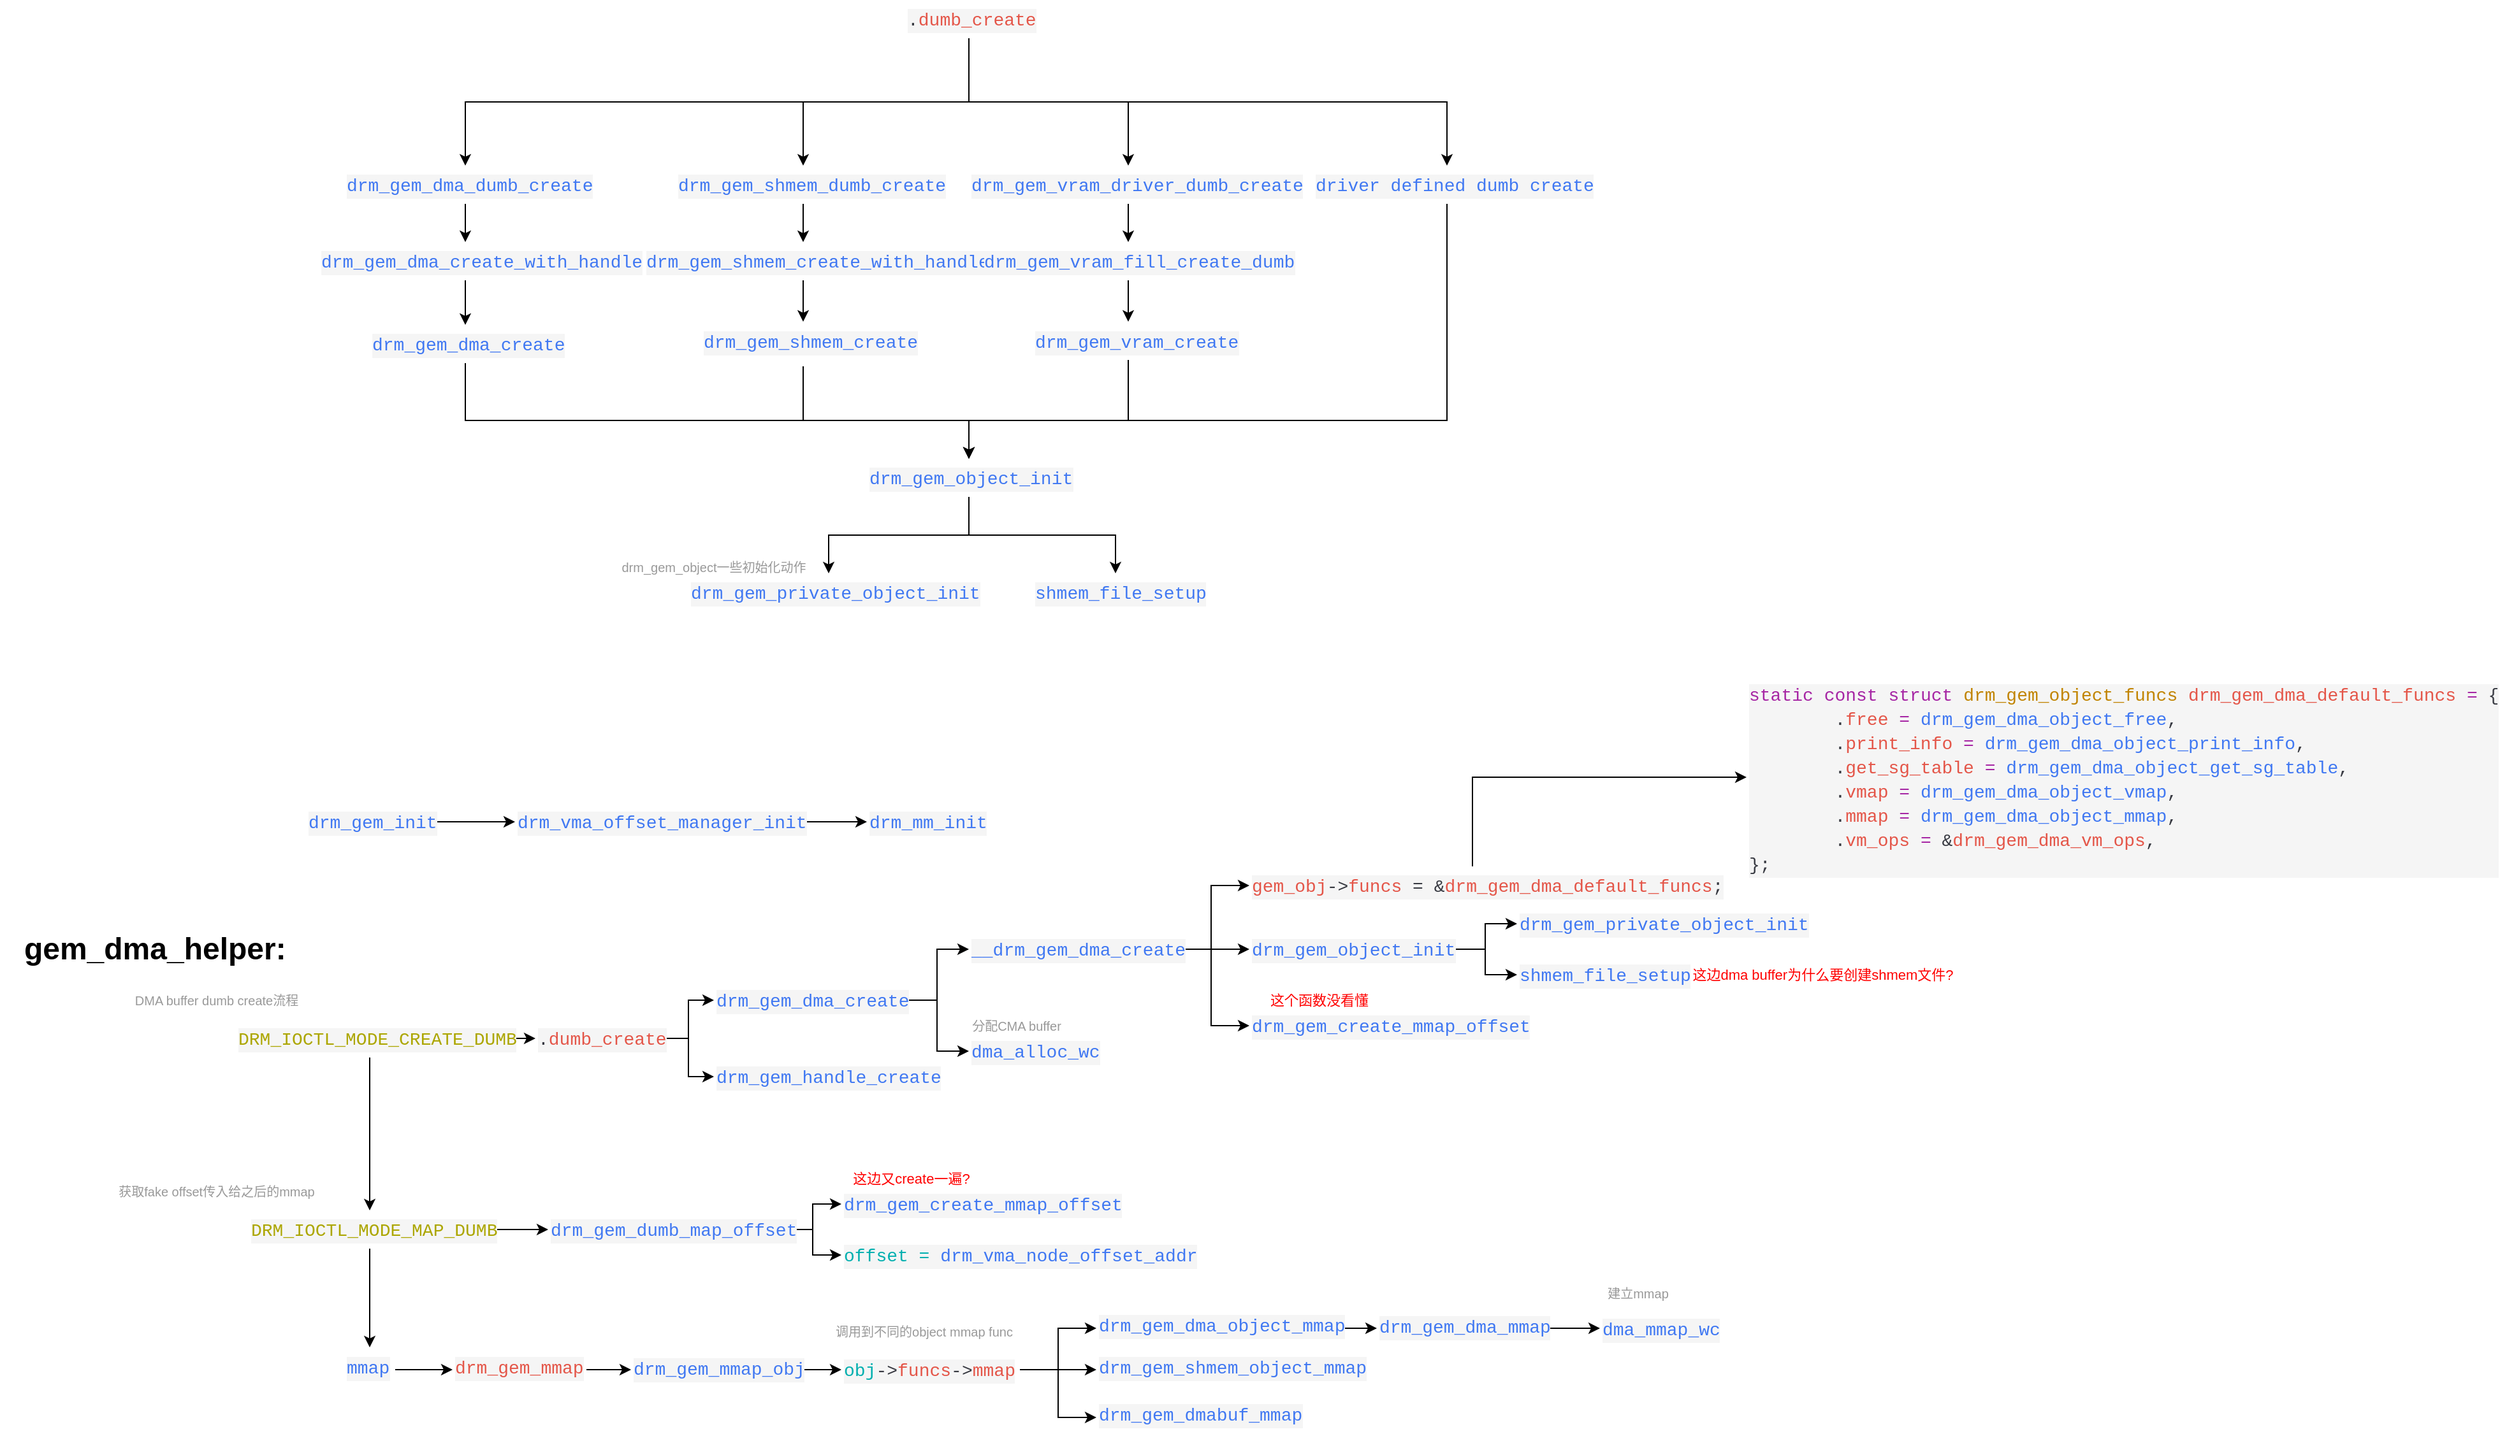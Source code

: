 <mxfile version="25.0.3">
  <diagram name="Page-1" id="AEgjjvO949h8U1DsjeQs">
    <mxGraphModel dx="2079" dy="1802" grid="1" gridSize="10" guides="1" tooltips="1" connect="1" arrows="1" fold="1" page="1" pageScale="1" pageWidth="827" pageHeight="1169" math="0" shadow="0">
      <root>
        <mxCell id="0" />
        <mxCell id="1" parent="0" />
        <mxCell id="wKVGD-c93seen6UMFnr9-6" style="edgeStyle=orthogonalEdgeStyle;rounded=0;orthogonalLoop=1;jettySize=auto;html=1;exitX=0.5;exitY=1;exitDx=0;exitDy=0;entryX=0.5;entryY=0;entryDx=0;entryDy=0;" parent="1" source="wKVGD-c93seen6UMFnr9-2" target="wKVGD-c93seen6UMFnr9-4" edge="1">
          <mxGeometry relative="1" as="geometry" />
        </mxCell>
        <mxCell id="wKVGD-c93seen6UMFnr9-8" style="edgeStyle=orthogonalEdgeStyle;rounded=0;orthogonalLoop=1;jettySize=auto;html=1;exitX=0.5;exitY=1;exitDx=0;exitDy=0;entryX=0.5;entryY=0;entryDx=0;entryDy=0;" parent="1" source="wKVGD-c93seen6UMFnr9-2" target="wKVGD-c93seen6UMFnr9-7" edge="1">
          <mxGeometry relative="1" as="geometry" />
        </mxCell>
        <mxCell id="wKVGD-c93seen6UMFnr9-2" value="&lt;div style=&quot;color: #383a42;background-color: #f5f5f5;font-family: Consolas, &#39;Courier New&#39;, monospace;font-weight: normal;font-size: 14px;line-height: 19px;white-space: pre;&quot;&gt;&lt;div&gt;&lt;span style=&quot;color: #4078f2;&quot;&gt;drm_gem_object_init&lt;/span&gt;&lt;/div&gt;&lt;/div&gt;" style="text;whiteSpace=wrap;html=1;" parent="1" vertex="1">
          <mxGeometry x="510" y="-150" width="160" height="30" as="geometry" />
        </mxCell>
        <mxCell id="wKVGD-c93seen6UMFnr9-4" value="&lt;div style=&quot;color: #383a42;background-color: #f5f5f5;font-family: Consolas, &#39;Courier New&#39;, monospace;font-weight: normal;font-size: 14px;line-height: 19px;white-space: pre;&quot;&gt;&lt;div&gt;&lt;span style=&quot;color: #4078f2;&quot;&gt;drm_gem_private_object_init&lt;/span&gt;&lt;/div&gt;&lt;/div&gt;" style="text;whiteSpace=wrap;html=1;" parent="1" vertex="1">
          <mxGeometry x="370" y="-60" width="220" height="30" as="geometry" />
        </mxCell>
        <mxCell id="wKVGD-c93seen6UMFnr9-5" value="&lt;font color=&quot;#999999&quot; style=&quot;font-size: 10px;&quot;&gt;drm_gem_object一些初始化动作&lt;/font&gt;" style="text;html=1;align=center;verticalAlign=middle;whiteSpace=wrap;rounded=0;" parent="1" vertex="1">
          <mxGeometry x="300" y="-80" width="180" height="30" as="geometry" />
        </mxCell>
        <mxCell id="wKVGD-c93seen6UMFnr9-7" value="&lt;div style=&quot;color: #383a42;background-color: #f5f5f5;font-family: Consolas, &#39;Courier New&#39;, monospace;font-weight: normal;font-size: 14px;line-height: 19px;white-space: pre;&quot;&gt;&lt;div&gt;&lt;span style=&quot;color: #4078f2;&quot;&gt;shmem_file_setup&lt;/span&gt;&lt;/div&gt;&lt;/div&gt;" style="text;whiteSpace=wrap;html=1;" parent="1" vertex="1">
          <mxGeometry x="640" y="-60" width="130" height="30" as="geometry" />
        </mxCell>
        <mxCell id="wKVGD-c93seen6UMFnr9-26" style="edgeStyle=orthogonalEdgeStyle;rounded=0;orthogonalLoop=1;jettySize=auto;html=1;exitX=0.5;exitY=1;exitDx=0;exitDy=0;entryX=0.5;entryY=0;entryDx=0;entryDy=0;" parent="1" source="wKVGD-c93seen6UMFnr9-9" target="wKVGD-c93seen6UMFnr9-10" edge="1">
          <mxGeometry relative="1" as="geometry" />
        </mxCell>
        <mxCell id="wKVGD-c93seen6UMFnr9-51" style="edgeStyle=orthogonalEdgeStyle;rounded=0;orthogonalLoop=1;jettySize=auto;html=1;exitX=0.5;exitY=1;exitDx=0;exitDy=0;entryX=0.5;entryY=0;entryDx=0;entryDy=0;" parent="1" source="wKVGD-c93seen6UMFnr9-9" target="wKVGD-c93seen6UMFnr9-49" edge="1">
          <mxGeometry relative="1" as="geometry" />
        </mxCell>
        <mxCell id="wKVGD-c93seen6UMFnr9-57" style="edgeStyle=orthogonalEdgeStyle;rounded=0;orthogonalLoop=1;jettySize=auto;html=1;exitX=0.5;exitY=1;exitDx=0;exitDy=0;entryX=0.5;entryY=0;entryDx=0;entryDy=0;" parent="1" source="wKVGD-c93seen6UMFnr9-9" target="wKVGD-c93seen6UMFnr9-53" edge="1">
          <mxGeometry relative="1" as="geometry" />
        </mxCell>
        <mxCell id="wKVGD-c93seen6UMFnr9-58" style="edgeStyle=orthogonalEdgeStyle;rounded=0;orthogonalLoop=1;jettySize=auto;html=1;exitX=0.5;exitY=1;exitDx=0;exitDy=0;entryX=0.5;entryY=0;entryDx=0;entryDy=0;" parent="1" source="wKVGD-c93seen6UMFnr9-9" target="wKVGD-c93seen6UMFnr9-36" edge="1">
          <mxGeometry relative="1" as="geometry" />
        </mxCell>
        <mxCell id="wKVGD-c93seen6UMFnr9-9" value="&lt;div style=&quot;color: #383a42;background-color: #f5f5f5;font-family: Consolas, &#39;Courier New&#39;, monospace;font-weight: normal;font-size: 14px;line-height: 19px;white-space: pre;&quot;&gt;&lt;div style=&quot;line-height: 19px;&quot;&gt;.&lt;span style=&quot;color: #e45649;&quot;&gt;dumb_create&lt;/span&gt;&lt;/div&gt;&lt;/div&gt;" style="text;whiteSpace=wrap;html=1;" parent="1" vertex="1">
          <mxGeometry x="540" y="-510" width="100" height="30" as="geometry" />
        </mxCell>
        <mxCell id="wKVGD-c93seen6UMFnr9-44" value="" style="edgeStyle=orthogonalEdgeStyle;rounded=0;orthogonalLoop=1;jettySize=auto;html=1;" parent="1" source="wKVGD-c93seen6UMFnr9-10" target="wKVGD-c93seen6UMFnr9-14" edge="1">
          <mxGeometry relative="1" as="geometry" />
        </mxCell>
        <mxCell id="wKVGD-c93seen6UMFnr9-10" value="&lt;div style=&quot;color: #383a42;background-color: #f5f5f5;font-family: Consolas, &#39;Courier New&#39;, monospace;font-weight: normal;font-size: 14px;line-height: 19px;white-space: pre;&quot;&gt;&lt;div style=&quot;line-height: 19px;&quot;&gt;&lt;span style=&quot;color: #4078f2;&quot;&gt;drm_gem_dma_dumb_create&lt;/span&gt;&lt;/div&gt;&lt;/div&gt;" style="text;whiteSpace=wrap;html=1;" parent="1" vertex="1">
          <mxGeometry x="100" y="-380" width="190" height="30" as="geometry" />
        </mxCell>
        <mxCell id="wKVGD-c93seen6UMFnr9-65" style="edgeStyle=orthogonalEdgeStyle;rounded=0;orthogonalLoop=1;jettySize=auto;html=1;exitX=0.5;exitY=1;exitDx=0;exitDy=0;entryX=0.5;entryY=0;entryDx=0;entryDy=0;" parent="1" source="wKVGD-c93seen6UMFnr9-12" target="wKVGD-c93seen6UMFnr9-2" edge="1">
          <mxGeometry relative="1" as="geometry">
            <Array as="points">
              <mxPoint x="195" y="-180" />
              <mxPoint x="590" y="-180" />
            </Array>
          </mxGeometry>
        </mxCell>
        <mxCell id="wKVGD-c93seen6UMFnr9-12" value="&lt;div style=&quot;color: #383a42;background-color: #f5f5f5;font-family: Consolas, &#39;Courier New&#39;, monospace;font-weight: normal;font-size: 14px;line-height: 19px;white-space: pre;&quot;&gt;&lt;div&gt;&lt;span style=&quot;color: #4078f2;&quot;&gt;drm_gem_dma_create&lt;/span&gt;&lt;/div&gt;&lt;/div&gt;" style="text;whiteSpace=wrap;html=1;" parent="1" vertex="1">
          <mxGeometry x="120" y="-255" width="150" height="30" as="geometry" />
        </mxCell>
        <mxCell id="wKVGD-c93seen6UMFnr9-15" style="edgeStyle=orthogonalEdgeStyle;rounded=0;orthogonalLoop=1;jettySize=auto;html=1;exitX=0.5;exitY=1;exitDx=0;exitDy=0;entryX=0.5;entryY=0;entryDx=0;entryDy=0;" parent="1" source="wKVGD-c93seen6UMFnr9-14" target="wKVGD-c93seen6UMFnr9-12" edge="1">
          <mxGeometry relative="1" as="geometry" />
        </mxCell>
        <mxCell id="wKVGD-c93seen6UMFnr9-14" value="&lt;div style=&quot;color: #383a42;background-color: #f5f5f5;font-family: Consolas, &#39;Courier New&#39;, monospace;font-weight: normal;font-size: 14px;line-height: 19px;white-space: pre;&quot;&gt;&lt;div&gt;&lt;span style=&quot;color: #4078f2;&quot;&gt;drm_gem_dma_create_with_handle&lt;/span&gt;&lt;/div&gt;&lt;/div&gt;" style="text;whiteSpace=wrap;html=1;" parent="1" vertex="1">
          <mxGeometry x="80" y="-320" width="230" height="30" as="geometry" />
        </mxCell>
        <mxCell id="wKVGD-c93seen6UMFnr9-64" style="edgeStyle=orthogonalEdgeStyle;rounded=0;orthogonalLoop=1;jettySize=auto;html=1;exitX=0.5;exitY=1;exitDx=0;exitDy=0;entryX=0.5;entryY=0;entryDx=0;entryDy=0;" parent="1" source="wKVGD-c93seen6UMFnr9-31" target="wKVGD-c93seen6UMFnr9-2" edge="1">
          <mxGeometry relative="1" as="geometry">
            <Array as="points">
              <mxPoint x="715" y="-180" />
              <mxPoint x="590" y="-180" />
            </Array>
          </mxGeometry>
        </mxCell>
        <mxCell id="wKVGD-c93seen6UMFnr9-31" value="&lt;div style=&quot;color: #383a42;background-color: #f5f5f5;font-family: Consolas, &#39;Courier New&#39;, monospace;font-weight: normal;font-size: 14px;line-height: 19px;white-space: pre;&quot;&gt;&lt;div&gt;&lt;span style=&quot;color: #4078f2;&quot;&gt;drm_gem_vram_create&lt;/span&gt;&lt;/div&gt;&lt;/div&gt;" style="text;whiteSpace=wrap;html=1;" parent="1" vertex="1">
          <mxGeometry x="640" y="-257.5" width="150" height="30" as="geometry" />
        </mxCell>
        <mxCell id="wKVGD-c93seen6UMFnr9-37" style="edgeStyle=orthogonalEdgeStyle;rounded=0;orthogonalLoop=1;jettySize=auto;html=1;exitX=0.5;exitY=1;exitDx=0;exitDy=0;entryX=0.5;entryY=0;entryDx=0;entryDy=0;" parent="1" source="wKVGD-c93seen6UMFnr9-36" target="wKVGD-c93seen6UMFnr9-2" edge="1">
          <mxGeometry relative="1" as="geometry">
            <Array as="points">
              <mxPoint x="965" y="-180" />
              <mxPoint x="590" y="-180" />
              <mxPoint x="590" y="-150" />
            </Array>
          </mxGeometry>
        </mxCell>
        <mxCell id="wKVGD-c93seen6UMFnr9-36" value="&lt;div style=&quot;color: #383a42;background-color: #f5f5f5;font-family: Consolas, &#39;Courier New&#39;, monospace;font-weight: normal;font-size: 14px;line-height: 19px;white-space: pre;&quot;&gt;&lt;div&gt;&lt;span style=&quot;color: #4078f2;&quot;&gt;driver defined dumb create&lt;/span&gt;&lt;/div&gt;&lt;/div&gt;" style="text;whiteSpace=wrap;html=1;" parent="1" vertex="1">
          <mxGeometry x="860" y="-380" width="210" height="30" as="geometry" />
        </mxCell>
        <mxCell id="wKVGD-c93seen6UMFnr9-61" style="edgeStyle=orthogonalEdgeStyle;rounded=0;orthogonalLoop=1;jettySize=auto;html=1;exitX=0.5;exitY=1;exitDx=0;exitDy=0;entryX=0.5;entryY=0;entryDx=0;entryDy=0;" parent="1" source="wKVGD-c93seen6UMFnr9-38" target="wKVGD-c93seen6UMFnr9-2" edge="1">
          <mxGeometry relative="1" as="geometry">
            <Array as="points">
              <mxPoint x="460" y="-180" />
              <mxPoint x="590" y="-180" />
            </Array>
          </mxGeometry>
        </mxCell>
        <mxCell id="wKVGD-c93seen6UMFnr9-38" value="&lt;div style=&quot;color: #383a42;background-color: #f5f5f5;font-family: Consolas, &#39;Courier New&#39;, monospace;font-weight: normal;font-size: 14px;line-height: 19px;white-space: pre;&quot;&gt;&lt;div&gt;&lt;span style=&quot;color: #4078f2;&quot;&gt;drm_gem_shmem_create&lt;/span&gt;&lt;/div&gt;&lt;/div&gt;" style="text;whiteSpace=wrap;html=1;" parent="1" vertex="1">
          <mxGeometry x="380" y="-257.5" width="160" height="35" as="geometry" />
        </mxCell>
        <mxCell id="wKVGD-c93seen6UMFnr9-45" value="" style="edgeStyle=orthogonalEdgeStyle;rounded=0;orthogonalLoop=1;jettySize=auto;html=1;" parent="1" source="wKVGD-c93seen6UMFnr9-40" target="wKVGD-c93seen6UMFnr9-38" edge="1">
          <mxGeometry relative="1" as="geometry" />
        </mxCell>
        <mxCell id="wKVGD-c93seen6UMFnr9-40" value="&lt;div style=&quot;color: #383a42;background-color: #f5f5f5;font-family: Consolas, &#39;Courier New&#39;, monospace;font-weight: normal;font-size: 14px;line-height: 19px;white-space: pre;&quot;&gt;&lt;div&gt;&lt;span style=&quot;color: #4078f2;&quot;&gt;drm_gem_shmem_create_with_handle&lt;/span&gt;&lt;/div&gt;&lt;/div&gt;" style="text;whiteSpace=wrap;html=1;" parent="1" vertex="1">
          <mxGeometry x="335" y="-320" width="250" height="30" as="geometry" />
        </mxCell>
        <mxCell id="wKVGD-c93seen6UMFnr9-50" value="" style="edgeStyle=orthogonalEdgeStyle;rounded=0;orthogonalLoop=1;jettySize=auto;html=1;" parent="1" source="wKVGD-c93seen6UMFnr9-49" target="wKVGD-c93seen6UMFnr9-40" edge="1">
          <mxGeometry relative="1" as="geometry" />
        </mxCell>
        <mxCell id="wKVGD-c93seen6UMFnr9-49" value="&lt;div style=&quot;color: #383a42;background-color: #f5f5f5;font-family: Consolas, &#39;Courier New&#39;, monospace;font-weight: normal;font-size: 14px;line-height: 19px;white-space: pre;&quot;&gt;&lt;div&gt;&lt;span style=&quot;color: #4078f2;&quot;&gt;drm_gem_shmem_dumb_create&lt;/span&gt;&lt;/div&gt;&lt;/div&gt;" style="text;whiteSpace=wrap;html=1;" parent="1" vertex="1">
          <mxGeometry x="360" y="-380" width="200" height="30" as="geometry" />
        </mxCell>
        <mxCell id="wKVGD-c93seen6UMFnr9-54" style="edgeStyle=orthogonalEdgeStyle;rounded=0;orthogonalLoop=1;jettySize=auto;html=1;exitX=0.5;exitY=1;exitDx=0;exitDy=0;entryX=0.5;entryY=0;entryDx=0;entryDy=0;" parent="1" source="wKVGD-c93seen6UMFnr9-52" target="wKVGD-c93seen6UMFnr9-31" edge="1">
          <mxGeometry relative="1" as="geometry" />
        </mxCell>
        <mxCell id="wKVGD-c93seen6UMFnr9-52" value="&lt;div style=&quot;color: #383a42;background-color: #f5f5f5;font-family: Consolas, &#39;Courier New&#39;, monospace;font-weight: normal;font-size: 14px;line-height: 19px;white-space: pre;&quot;&gt;&lt;div&gt;&lt;span style=&quot;color: #4078f2;&quot;&gt;drm_gem_vram_fill_create_dumb&lt;/span&gt;&lt;/div&gt;&lt;/div&gt;" style="text;whiteSpace=wrap;html=1;" parent="1" vertex="1">
          <mxGeometry x="600" y="-320" width="230" height="30" as="geometry" />
        </mxCell>
        <mxCell id="wKVGD-c93seen6UMFnr9-56" value="" style="edgeStyle=orthogonalEdgeStyle;rounded=0;orthogonalLoop=1;jettySize=auto;html=1;" parent="1" source="wKVGD-c93seen6UMFnr9-53" target="wKVGD-c93seen6UMFnr9-52" edge="1">
          <mxGeometry relative="1" as="geometry" />
        </mxCell>
        <mxCell id="wKVGD-c93seen6UMFnr9-53" value="&lt;div style=&quot;color: #383a42;background-color: #f5f5f5;font-family: Consolas, &#39;Courier New&#39;, monospace;font-weight: normal;font-size: 14px;line-height: 19px;white-space: pre;&quot;&gt;&lt;div&gt;&lt;span style=&quot;color: #4078f2;&quot;&gt;drm_gem_vram_driver_dumb_create&lt;/span&gt;&lt;/div&gt;&lt;/div&gt;" style="text;whiteSpace=wrap;html=1;" parent="1" vertex="1">
          <mxGeometry x="590" y="-380" width="250" height="30" as="geometry" />
        </mxCell>
        <mxCell id="eWLAhaIdttEymazcUADF-34" style="edgeStyle=orthogonalEdgeStyle;rounded=0;orthogonalLoop=1;jettySize=auto;html=1;exitX=1;exitY=0.5;exitDx=0;exitDy=0;entryX=0;entryY=0.5;entryDx=0;entryDy=0;" edge="1" parent="1" source="wKVGD-c93seen6UMFnr9-66" target="wKVGD-c93seen6UMFnr9-67">
          <mxGeometry relative="1" as="geometry" />
        </mxCell>
        <mxCell id="eWLAhaIdttEymazcUADF-35" style="edgeStyle=orthogonalEdgeStyle;rounded=0;orthogonalLoop=1;jettySize=auto;html=1;exitX=1;exitY=0.5;exitDx=0;exitDy=0;entryX=0;entryY=0.5;entryDx=0;entryDy=0;" edge="1" parent="1" source="wKVGD-c93seen6UMFnr9-66" target="eWLAhaIdttEymazcUADF-23">
          <mxGeometry relative="1" as="geometry" />
        </mxCell>
        <mxCell id="wKVGD-c93seen6UMFnr9-66" value="&lt;div style=&quot;color: #383a42;background-color: #f5f5f5;font-family: Consolas, &#39;Courier New&#39;, monospace;font-weight: normal;font-size: 14px;line-height: 19px;white-space: pre;&quot;&gt;&lt;div&gt;&lt;span style=&quot;color: #4078f2;&quot;&gt;drm_gem_dma_create&lt;/span&gt;&lt;/div&gt;&lt;/div&gt;" style="text;whiteSpace=wrap;html=1;" parent="1" vertex="1">
          <mxGeometry x="390" y="260" width="150" height="30" as="geometry" />
        </mxCell>
        <mxCell id="eWLAhaIdttEymazcUADF-36" style="edgeStyle=orthogonalEdgeStyle;rounded=0;orthogonalLoop=1;jettySize=auto;html=1;exitX=1;exitY=0.5;exitDx=0;exitDy=0;entryX=0;entryY=0.5;entryDx=0;entryDy=0;" edge="1" parent="1" source="wKVGD-c93seen6UMFnr9-67" target="wKVGD-c93seen6UMFnr9-72">
          <mxGeometry relative="1" as="geometry" />
        </mxCell>
        <mxCell id="eWLAhaIdttEymazcUADF-37" style="edgeStyle=orthogonalEdgeStyle;rounded=0;orthogonalLoop=1;jettySize=auto;html=1;exitX=1;exitY=0.5;exitDx=0;exitDy=0;entryX=0;entryY=0.5;entryDx=0;entryDy=0;" edge="1" parent="1" source="wKVGD-c93seen6UMFnr9-67" target="wKVGD-c93seen6UMFnr9-71">
          <mxGeometry relative="1" as="geometry" />
        </mxCell>
        <mxCell id="eWLAhaIdttEymazcUADF-38" style="edgeStyle=orthogonalEdgeStyle;rounded=0;orthogonalLoop=1;jettySize=auto;html=1;exitX=1;exitY=0.5;exitDx=0;exitDy=0;entryX=0;entryY=0.5;entryDx=0;entryDy=0;" edge="1" parent="1" source="wKVGD-c93seen6UMFnr9-67" target="eWLAhaIdttEymazcUADF-27">
          <mxGeometry relative="1" as="geometry" />
        </mxCell>
        <mxCell id="wKVGD-c93seen6UMFnr9-67" value="&lt;div style=&quot;color: #383a42;background-color: #f5f5f5;font-family: Consolas, &#39;Courier New&#39;, monospace;font-weight: normal;font-size: 14px;line-height: 19px;white-space: pre;&quot;&gt;&lt;div&gt;&lt;span style=&quot;color: #4078f2;&quot;&gt;__drm_gem_dma_create&lt;/span&gt;&lt;/div&gt;&lt;/div&gt;" style="text;whiteSpace=wrap;html=1;" parent="1" vertex="1">
          <mxGeometry x="590" y="220" width="160" height="30" as="geometry" />
        </mxCell>
        <mxCell id="eWLAhaIdttEymazcUADF-47" style="edgeStyle=orthogonalEdgeStyle;rounded=0;orthogonalLoop=1;jettySize=auto;html=1;exitX=1;exitY=0.5;exitDx=0;exitDy=0;entryX=0;entryY=0.5;entryDx=0;entryDy=0;" edge="1" parent="1" source="wKVGD-c93seen6UMFnr9-71" target="eWLAhaIdttEymazcUADF-46">
          <mxGeometry relative="1" as="geometry" />
        </mxCell>
        <mxCell id="eWLAhaIdttEymazcUADF-49" style="edgeStyle=orthogonalEdgeStyle;rounded=0;orthogonalLoop=1;jettySize=auto;html=1;exitX=1;exitY=0.5;exitDx=0;exitDy=0;entryX=0;entryY=0.5;entryDx=0;entryDy=0;" edge="1" parent="1" source="wKVGD-c93seen6UMFnr9-71" target="eWLAhaIdttEymazcUADF-48">
          <mxGeometry relative="1" as="geometry" />
        </mxCell>
        <mxCell id="wKVGD-c93seen6UMFnr9-71" value="&lt;div style=&quot;color: #383a42;background-color: #f5f5f5;font-family: Consolas, &#39;Courier New&#39;, monospace;font-weight: normal;font-size: 14px;line-height: 19px;white-space: pre;&quot;&gt;&lt;div&gt;&lt;span style=&quot;color: #4078f2;&quot;&gt;drm_gem_object_init&lt;/span&gt;&lt;/div&gt;&lt;/div&gt;" style="text;whiteSpace=wrap;html=1;" parent="1" vertex="1">
          <mxGeometry x="810" y="220" width="160" height="30" as="geometry" />
        </mxCell>
        <mxCell id="eWLAhaIdttEymazcUADF-52" style="edgeStyle=orthogonalEdgeStyle;rounded=0;orthogonalLoop=1;jettySize=auto;html=1;exitX=0.5;exitY=0;exitDx=0;exitDy=0;entryX=0;entryY=0.5;entryDx=0;entryDy=0;" edge="1" parent="1" source="wKVGD-c93seen6UMFnr9-72" target="eWLAhaIdttEymazcUADF-51">
          <mxGeometry relative="1" as="geometry" />
        </mxCell>
        <mxCell id="wKVGD-c93seen6UMFnr9-72" value="&lt;div style=&quot;color: #383a42;background-color: #f5f5f5;font-family: Consolas, &#39;Courier New&#39;, monospace;font-weight: normal;font-size: 14px;line-height: 19px;white-space: pre;&quot;&gt;&lt;div&gt;&lt;span style=&quot;color: #e45649;&quot;&gt;gem_obj&lt;/span&gt;&lt;span style=&quot;color: #383a42;&quot;&gt;-&amp;gt;&lt;/span&gt;&lt;span style=&quot;color: #e45649;&quot;&gt;funcs&lt;/span&gt;&lt;span style=&quot;color: #383a42;&quot;&gt; &lt;/span&gt;&lt;span style=&quot;color: #383a42;&quot;&gt;=&lt;/span&gt;&lt;span style=&quot;color: #383a42;&quot;&gt; &lt;/span&gt;&lt;span style=&quot;color: #383a42;&quot;&gt;&amp;amp;&lt;/span&gt;&lt;span style=&quot;color: #e45649;&quot;&gt;drm_gem_dma_default_funcs&lt;/span&gt;&lt;span style=&quot;color: #383a42;&quot;&gt;;&lt;/span&gt;&lt;/div&gt;&lt;/div&gt;" style="text;whiteSpace=wrap;html=1;" parent="1" vertex="1">
          <mxGeometry x="810" y="170" width="350" height="30" as="geometry" />
        </mxCell>
        <mxCell id="eWLAhaIdttEymazcUADF-31" value="" style="edgeStyle=orthogonalEdgeStyle;rounded=0;orthogonalLoop=1;jettySize=auto;html=1;" edge="1" parent="1" source="eWLAhaIdttEymazcUADF-16" target="eWLAhaIdttEymazcUADF-17">
          <mxGeometry relative="1" as="geometry" />
        </mxCell>
        <mxCell id="eWLAhaIdttEymazcUADF-40" style="edgeStyle=orthogonalEdgeStyle;rounded=0;orthogonalLoop=1;jettySize=auto;html=1;entryX=0.5;entryY=0;entryDx=0;entryDy=0;" edge="1" parent="1" source="eWLAhaIdttEymazcUADF-16" target="eWLAhaIdttEymazcUADF-39">
          <mxGeometry relative="1" as="geometry" />
        </mxCell>
        <mxCell id="eWLAhaIdttEymazcUADF-16" value="&lt;div style=&quot;color: #383a42;background-color: #f5f5f5;font-family: Consolas, &#39;Courier New&#39;, monospace;font-weight: normal;font-size: 14px;line-height: 19px;white-space: pre;&quot;&gt;&lt;div&gt;&lt;span style=&quot;color: #aca600;&quot;&gt;DRM_IOCTL_MODE_CREATE_DUMB&lt;/span&gt;&lt;/div&gt;&lt;/div&gt;" style="text;whiteSpace=wrap;html=1;" vertex="1" parent="1">
          <mxGeometry x="15" y="290" width="210" height="30" as="geometry" />
        </mxCell>
        <mxCell id="eWLAhaIdttEymazcUADF-32" value="" style="edgeStyle=orthogonalEdgeStyle;rounded=0;orthogonalLoop=1;jettySize=auto;html=1;" edge="1" parent="1" source="eWLAhaIdttEymazcUADF-17" target="wKVGD-c93seen6UMFnr9-66">
          <mxGeometry relative="1" as="geometry" />
        </mxCell>
        <mxCell id="eWLAhaIdttEymazcUADF-101" style="edgeStyle=orthogonalEdgeStyle;rounded=0;orthogonalLoop=1;jettySize=auto;html=1;exitX=1;exitY=0.5;exitDx=0;exitDy=0;entryX=0;entryY=0.5;entryDx=0;entryDy=0;" edge="1" parent="1" source="eWLAhaIdttEymazcUADF-17" target="eWLAhaIdttEymazcUADF-100">
          <mxGeometry relative="1" as="geometry" />
        </mxCell>
        <mxCell id="eWLAhaIdttEymazcUADF-17" value="&lt;div style=&quot;color: #383a42;background-color: #f5f5f5;font-family: Consolas, &#39;Courier New&#39;, monospace;font-weight: normal;font-size: 14px;line-height: 19px;white-space: pre;&quot;&gt;&lt;div style=&quot;line-height: 19px;&quot;&gt;.&lt;span style=&quot;color: #e45649;&quot;&gt;dumb_create&lt;/span&gt;&lt;/div&gt;&lt;/div&gt;" style="text;whiteSpace=wrap;html=1;" vertex="1" parent="1">
          <mxGeometry x="250" y="290" width="100" height="30" as="geometry" />
        </mxCell>
        <mxCell id="eWLAhaIdttEymazcUADF-21" value="&lt;font color=&quot;#999999&quot;&gt;&lt;span style=&quot;font-size: 10px;&quot;&gt;DMA buffer dumb create流程&lt;/span&gt;&lt;/font&gt;" style="text;html=1;align=center;verticalAlign=middle;whiteSpace=wrap;rounded=0;" vertex="1" parent="1">
          <mxGeometry x="-90" y="260" width="180" height="30" as="geometry" />
        </mxCell>
        <mxCell id="eWLAhaIdttEymazcUADF-23" value="&lt;div style=&quot;color: #383a42;background-color: #f5f5f5;font-family: Consolas, &#39;Courier New&#39;, monospace;font-weight: normal;font-size: 14px;line-height: 19px;white-space: pre;&quot;&gt;&lt;div&gt;&lt;span style=&quot;color: #4078f2;&quot;&gt;dma_alloc_wc&lt;/span&gt;&lt;/div&gt;&lt;/div&gt;" style="text;whiteSpace=wrap;html=1;" vertex="1" parent="1">
          <mxGeometry x="590" y="300" width="100" height="30" as="geometry" />
        </mxCell>
        <mxCell id="eWLAhaIdttEymazcUADF-27" value="&lt;div style=&quot;color: #383a42;background-color: #f5f5f5;font-family: Consolas, &#39;Courier New&#39;, monospace;font-weight: normal;font-size: 14px;line-height: 19px;white-space: pre;&quot;&gt;&lt;div&gt;&lt;span style=&quot;color: #4078f2;&quot;&gt;drm_gem_create_mmap_offset&lt;/span&gt;&lt;/div&gt;&lt;/div&gt;" style="text;whiteSpace=wrap;html=1;" vertex="1" parent="1">
          <mxGeometry x="810" y="280" width="210" height="30" as="geometry" />
        </mxCell>
        <mxCell id="eWLAhaIdttEymazcUADF-45" value="" style="edgeStyle=orthogonalEdgeStyle;rounded=0;orthogonalLoop=1;jettySize=auto;html=1;" edge="1" parent="1" source="eWLAhaIdttEymazcUADF-39" target="eWLAhaIdttEymazcUADF-41">
          <mxGeometry relative="1" as="geometry" />
        </mxCell>
        <mxCell id="eWLAhaIdttEymazcUADF-69" value="" style="edgeStyle=orthogonalEdgeStyle;rounded=0;orthogonalLoop=1;jettySize=auto;html=1;" edge="1" parent="1" source="eWLAhaIdttEymazcUADF-39" target="eWLAhaIdttEymazcUADF-67">
          <mxGeometry relative="1" as="geometry" />
        </mxCell>
        <mxCell id="eWLAhaIdttEymazcUADF-39" value="&lt;div style=&quot;color: #383a42;background-color: #f5f5f5;font-family: Consolas, &#39;Courier New&#39;, monospace;font-weight: normal;font-size: 14px;line-height: 19px;white-space: pre;&quot;&gt;&lt;div&gt;&lt;span style=&quot;color: #aca600;&quot;&gt;DRM_IOCTL_MODE_MAP_DUMB&lt;/span&gt;&lt;/div&gt;&lt;/div&gt;" style="text;whiteSpace=wrap;html=1;" vertex="1" parent="1">
          <mxGeometry x="25" y="440" width="190" height="30" as="geometry" />
        </mxCell>
        <mxCell id="eWLAhaIdttEymazcUADF-63" value="" style="edgeStyle=orthogonalEdgeStyle;rounded=0;orthogonalLoop=1;jettySize=auto;html=1;" edge="1" parent="1" source="eWLAhaIdttEymazcUADF-41" target="eWLAhaIdttEymazcUADF-60">
          <mxGeometry relative="1" as="geometry" />
        </mxCell>
        <mxCell id="eWLAhaIdttEymazcUADF-66" style="edgeStyle=orthogonalEdgeStyle;rounded=0;orthogonalLoop=1;jettySize=auto;html=1;exitX=1;exitY=0.5;exitDx=0;exitDy=0;entryX=0;entryY=0.5;entryDx=0;entryDy=0;" edge="1" parent="1" source="eWLAhaIdttEymazcUADF-41" target="eWLAhaIdttEymazcUADF-65">
          <mxGeometry relative="1" as="geometry" />
        </mxCell>
        <mxCell id="eWLAhaIdttEymazcUADF-41" value="&lt;div style=&quot;color: #383a42;background-color: #f5f5f5;font-family: Consolas, &#39;Courier New&#39;, monospace;font-weight: normal;font-size: 14px;line-height: 19px;white-space: pre;&quot;&gt;&lt;div&gt;&lt;span style=&quot;color: #4078f2;&quot;&gt;drm_gem_dumb_map_offset&lt;/span&gt;&lt;/div&gt;&lt;/div&gt;" style="text;whiteSpace=wrap;html=1;" vertex="1" parent="1">
          <mxGeometry x="260" y="440" width="185" height="30" as="geometry" />
        </mxCell>
        <mxCell id="eWLAhaIdttEymazcUADF-46" value="&lt;div style=&quot;color: #383a42;background-color: #f5f5f5;font-family: Consolas, &#39;Courier New&#39;, monospace;font-weight: normal;font-size: 14px;line-height: 19px;white-space: pre;&quot;&gt;&lt;div&gt;&lt;span style=&quot;color: #4078f2;&quot;&gt;drm_gem_private_object_init&lt;/span&gt;&lt;/div&gt;&lt;/div&gt;" style="text;whiteSpace=wrap;html=1;" vertex="1" parent="1">
          <mxGeometry x="1020" y="200" width="220" height="30" as="geometry" />
        </mxCell>
        <mxCell id="eWLAhaIdttEymazcUADF-48" value="&lt;div style=&quot;color: #383a42;background-color: #f5f5f5;font-family: Consolas, &#39;Courier New&#39;, monospace;font-weight: normal;font-size: 14px;line-height: 19px;white-space: pre;&quot;&gt;&lt;div&gt;&lt;span style=&quot;color: #4078f2;&quot;&gt;shmem_file_setup&lt;/span&gt;&lt;/div&gt;&lt;/div&gt;" style="text;whiteSpace=wrap;html=1;" vertex="1" parent="1">
          <mxGeometry x="1020" y="240" width="130" height="30" as="geometry" />
        </mxCell>
        <mxCell id="eWLAhaIdttEymazcUADF-50" value="&lt;font color=&quot;#ff0000&quot; style=&quot;font-size: 11px;&quot;&gt;这边dma buffer为什么要创建shmem文件?&lt;/font&gt;" style="text;html=1;align=center;verticalAlign=middle;whiteSpace=wrap;rounded=0;" vertex="1" parent="1">
          <mxGeometry x="1150" y="240" width="220" height="30" as="geometry" />
        </mxCell>
        <mxCell id="eWLAhaIdttEymazcUADF-51" value="&lt;div style=&quot;color: #383a42;background-color: #f5f5f5;font-family: Consolas, &#39;Courier New&#39;, monospace;font-weight: normal;font-size: 14px;line-height: 19px;white-space: pre;&quot;&gt;&lt;div&gt;&lt;span style=&quot;color: #a626a4;&quot;&gt;static&lt;/span&gt;&lt;span style=&quot;color: #383a42;&quot;&gt; &lt;/span&gt;&lt;span style=&quot;color: #a626a4;&quot;&gt;const&lt;/span&gt;&lt;span style=&quot;color: #383a42;&quot;&gt; &lt;/span&gt;&lt;span style=&quot;color: #a626a4;&quot;&gt;struct&lt;/span&gt;&lt;span style=&quot;color: #383a42;&quot;&gt; &lt;/span&gt;&lt;span style=&quot;color: #c18401;&quot;&gt;drm_gem_object_funcs&lt;/span&gt;&lt;span style=&quot;color: #383a42;&quot;&gt; &lt;/span&gt;&lt;span style=&quot;color: #e45649;&quot;&gt;drm_gem_dma_default_funcs&lt;/span&gt;&lt;span style=&quot;color: #383a42;&quot;&gt; &lt;/span&gt;&lt;span style=&quot;color: #a626a4;&quot;&gt;=&lt;/span&gt;&lt;span style=&quot;color: #383a42;&quot;&gt; {&lt;/span&gt;&lt;/div&gt;&lt;div&gt;&lt;span style=&quot;color: #383a42;&quot;&gt;&amp;nbsp; &amp;nbsp; &amp;nbsp; &amp;nbsp; .&lt;/span&gt;&lt;span style=&quot;color: #e45649;&quot;&gt;free&lt;/span&gt;&lt;span style=&quot;color: #383a42;&quot;&gt; &lt;/span&gt;&lt;span style=&quot;color: #a626a4;&quot;&gt;=&lt;/span&gt;&lt;span style=&quot;color: #383a42;&quot;&gt; &lt;/span&gt;&lt;span style=&quot;color: #4078f2;&quot;&gt;drm_gem_dma_object_free&lt;/span&gt;&lt;span style=&quot;color: #383a42;&quot;&gt;,&lt;/span&gt;&lt;/div&gt;&lt;div&gt;&lt;span style=&quot;color: #383a42;&quot;&gt;&amp;nbsp; &amp;nbsp; &amp;nbsp; &amp;nbsp; .&lt;/span&gt;&lt;span style=&quot;color: #e45649;&quot;&gt;print_info&lt;/span&gt;&lt;span style=&quot;color: #383a42;&quot;&gt; &lt;/span&gt;&lt;span style=&quot;color: #a626a4;&quot;&gt;=&lt;/span&gt;&lt;span style=&quot;color: #383a42;&quot;&gt; &lt;/span&gt;&lt;span style=&quot;color: #4078f2;&quot;&gt;drm_gem_dma_object_print_info&lt;/span&gt;&lt;span style=&quot;color: #383a42;&quot;&gt;,&lt;/span&gt;&lt;/div&gt;&lt;div&gt;&lt;span style=&quot;color: #383a42;&quot;&gt;&amp;nbsp; &amp;nbsp; &amp;nbsp; &amp;nbsp; .&lt;/span&gt;&lt;span style=&quot;color: #e45649;&quot;&gt;get_sg_table&lt;/span&gt;&lt;span style=&quot;color: #383a42;&quot;&gt; &lt;/span&gt;&lt;span style=&quot;color: #a626a4;&quot;&gt;=&lt;/span&gt;&lt;span style=&quot;color: #383a42;&quot;&gt; &lt;/span&gt;&lt;span style=&quot;color: #4078f2;&quot;&gt;drm_gem_dma_object_get_sg_table&lt;/span&gt;&lt;span style=&quot;color: #383a42;&quot;&gt;,&lt;/span&gt;&lt;/div&gt;&lt;div&gt;&lt;span style=&quot;color: #383a42;&quot;&gt;&amp;nbsp; &amp;nbsp; &amp;nbsp; &amp;nbsp; .&lt;/span&gt;&lt;span style=&quot;color: #e45649;&quot;&gt;vmap&lt;/span&gt;&lt;span style=&quot;color: #383a42;&quot;&gt; &lt;/span&gt;&lt;span style=&quot;color: #a626a4;&quot;&gt;=&lt;/span&gt;&lt;span style=&quot;color: #383a42;&quot;&gt; &lt;/span&gt;&lt;span style=&quot;color: #4078f2;&quot;&gt;drm_gem_dma_object_vmap&lt;/span&gt;&lt;span style=&quot;color: #383a42;&quot;&gt;,&lt;/span&gt;&lt;/div&gt;&lt;div&gt;&lt;span style=&quot;color: #383a42;&quot;&gt;&amp;nbsp; &amp;nbsp; &amp;nbsp; &amp;nbsp; .&lt;/span&gt;&lt;span style=&quot;color: #e45649;&quot;&gt;mmap&lt;/span&gt;&lt;span style=&quot;color: #383a42;&quot;&gt; &lt;/span&gt;&lt;span style=&quot;color: #a626a4;&quot;&gt;=&lt;/span&gt;&lt;span style=&quot;color: #383a42;&quot;&gt; &lt;/span&gt;&lt;span style=&quot;color: #4078f2;&quot;&gt;drm_gem_dma_object_mmap&lt;/span&gt;&lt;span style=&quot;color: #383a42;&quot;&gt;,&lt;/span&gt;&lt;/div&gt;&lt;div&gt;&lt;span style=&quot;color: #383a42;&quot;&gt;&amp;nbsp; &amp;nbsp; &amp;nbsp; &amp;nbsp; .&lt;/span&gt;&lt;span style=&quot;color: #e45649;&quot;&gt;vm_ops&lt;/span&gt;&lt;span style=&quot;color: #383a42;&quot;&gt; &lt;/span&gt;&lt;span style=&quot;color: #a626a4;&quot;&gt;=&lt;/span&gt;&lt;span style=&quot;color: #383a42;&quot;&gt; &lt;/span&gt;&lt;span style=&quot;color: #383a42;&quot;&gt;&amp;amp;&lt;/span&gt;&lt;span style=&quot;color: #e45649;&quot;&gt;drm_gem_dma_vm_ops&lt;/span&gt;&lt;span style=&quot;color: #383a42;&quot;&gt;,&lt;/span&gt;&lt;/div&gt;&lt;div&gt;&lt;span style=&quot;color: #383a42;&quot;&gt;};&lt;/span&gt;&lt;/div&gt;&lt;/div&gt;" style="text;whiteSpace=wrap;html=1;" vertex="1" parent="1">
          <mxGeometry x="1200" y="20" width="550" height="160" as="geometry" />
        </mxCell>
        <mxCell id="eWLAhaIdttEymazcUADF-55" value="" style="edgeStyle=orthogonalEdgeStyle;rounded=0;orthogonalLoop=1;jettySize=auto;html=1;" edge="1" parent="1" source="eWLAhaIdttEymazcUADF-53" target="eWLAhaIdttEymazcUADF-54">
          <mxGeometry relative="1" as="geometry" />
        </mxCell>
        <mxCell id="eWLAhaIdttEymazcUADF-53" value="&lt;div style=&quot;color: #383a42;background-color: #f5f5f5;font-family: Consolas, &#39;Courier New&#39;, monospace;font-weight: normal;font-size: 14px;line-height: 19px;white-space: pre;&quot;&gt;&lt;div&gt;&lt;span style=&quot;color: #4078f2;&quot;&gt;drm_gem_init&lt;/span&gt;&lt;/div&gt;&lt;/div&gt;" style="text;whiteSpace=wrap;html=1;" vertex="1" parent="1">
          <mxGeometry x="70" y="120" width="100" height="30" as="geometry" />
        </mxCell>
        <mxCell id="eWLAhaIdttEymazcUADF-57" value="" style="edgeStyle=orthogonalEdgeStyle;rounded=0;orthogonalLoop=1;jettySize=auto;html=1;" edge="1" parent="1" source="eWLAhaIdttEymazcUADF-54" target="eWLAhaIdttEymazcUADF-56">
          <mxGeometry relative="1" as="geometry" />
        </mxCell>
        <mxCell id="eWLAhaIdttEymazcUADF-54" value="&lt;div style=&quot;color: #383a42;background-color: #f5f5f5;font-family: Consolas, &#39;Courier New&#39;, monospace;font-weight: normal;font-size: 14px;line-height: 19px;white-space: pre;&quot;&gt;&lt;div&gt;&lt;span style=&quot;color: #4078f2;&quot;&gt;drm_vma_offset_manager_init&lt;/span&gt;&lt;/div&gt;&lt;/div&gt;" style="text;whiteSpace=wrap;html=1;" vertex="1" parent="1">
          <mxGeometry x="234" y="120" width="216" height="30" as="geometry" />
        </mxCell>
        <mxCell id="eWLAhaIdttEymazcUADF-56" value="&lt;div style=&quot;color: #383a42;background-color: #f5f5f5;font-family: Consolas, &#39;Courier New&#39;, monospace;font-weight: normal;font-size: 14px;line-height: 19px;white-space: pre;&quot;&gt;&lt;div&gt;&lt;span style=&quot;color: #4078f2;&quot;&gt;drm_mm_init&lt;/span&gt;&lt;/div&gt;&lt;/div&gt;" style="text;whiteSpace=wrap;html=1;" vertex="1" parent="1">
          <mxGeometry x="510" y="120" width="100" height="30" as="geometry" />
        </mxCell>
        <mxCell id="eWLAhaIdttEymazcUADF-59" value="&lt;font color=&quot;#ff0000&quot;&gt;&lt;span style=&quot;font-size: 11px;&quot;&gt;这个函数没看懂&lt;/span&gt;&lt;/font&gt;" style="text;html=1;align=center;verticalAlign=middle;whiteSpace=wrap;rounded=0;" vertex="1" parent="1">
          <mxGeometry x="820" y="260" width="90" height="30" as="geometry" />
        </mxCell>
        <mxCell id="eWLAhaIdttEymazcUADF-60" value="&lt;div style=&quot;color: #383a42;background-color: #f5f5f5;font-family: Consolas, &#39;Courier New&#39;, monospace;font-weight: normal;font-size: 14px;line-height: 19px;white-space: pre;&quot;&gt;&lt;div&gt;&lt;span style=&quot;color: #4078f2;&quot;&gt;drm_gem_create_mmap_offset&lt;/span&gt;&lt;/div&gt;&lt;/div&gt;" style="text;whiteSpace=wrap;html=1;" vertex="1" parent="1">
          <mxGeometry x="490" y="420" width="210" height="30" as="geometry" />
        </mxCell>
        <mxCell id="eWLAhaIdttEymazcUADF-64" value="&lt;font color=&quot;#ff0000&quot;&gt;&lt;span style=&quot;font-size: 11px;&quot;&gt;这边又create一遍?&lt;/span&gt;&lt;/font&gt;" style="text;html=1;align=center;verticalAlign=middle;whiteSpace=wrap;rounded=0;" vertex="1" parent="1">
          <mxGeometry x="490" y="400" width="110" height="30" as="geometry" />
        </mxCell>
        <mxCell id="eWLAhaIdttEymazcUADF-65" value="&lt;div style=&quot;color: #383a42;background-color: #f5f5f5;font-family: Consolas, &#39;Courier New&#39;, monospace;font-weight: normal;font-size: 14px;line-height: 19px;white-space: pre;&quot;&gt;&lt;div&gt;&lt;span style=&quot;color: rgb(0, 175, 175);&quot;&gt;offset = &lt;/span&gt;&lt;span style=&quot;color: #4078f2;&quot;&gt;drm_vma_node_offset_addr&lt;/span&gt;&lt;/div&gt;&lt;/div&gt;" style="text;whiteSpace=wrap;html=1;" vertex="1" parent="1">
          <mxGeometry x="490" y="460" width="260" height="30" as="geometry" />
        </mxCell>
        <mxCell id="eWLAhaIdttEymazcUADF-71" value="" style="edgeStyle=orthogonalEdgeStyle;rounded=0;orthogonalLoop=1;jettySize=auto;html=1;" edge="1" parent="1" source="eWLAhaIdttEymazcUADF-67" target="eWLAhaIdttEymazcUADF-70">
          <mxGeometry relative="1" as="geometry" />
        </mxCell>
        <mxCell id="eWLAhaIdttEymazcUADF-67" value="&lt;div style=&quot;color: #383a42;background-color: #f5f5f5;font-family: Consolas, &#39;Courier New&#39;, monospace;font-weight: normal;font-size: 14px;line-height: 19px;white-space: pre;&quot;&gt;&lt;div&gt;&lt;span style=&quot;color: #4078f2;&quot;&gt;mmap&lt;/span&gt;&lt;/div&gt;&lt;/div&gt;" style="text;whiteSpace=wrap;html=1;" vertex="1" parent="1">
          <mxGeometry x="100" y="547.5" width="40" height="35" as="geometry" />
        </mxCell>
        <mxCell id="eWLAhaIdttEymazcUADF-68" value="&lt;font color=&quot;#999999&quot;&gt;&lt;span style=&quot;font-size: 10px;&quot;&gt;获取fake offset传入给之后的mmap&lt;/span&gt;&lt;/font&gt;" style="text;html=1;align=center;verticalAlign=middle;whiteSpace=wrap;rounded=0;" vertex="1" parent="1">
          <mxGeometry x="-90" y="410" width="180" height="30" as="geometry" />
        </mxCell>
        <mxCell id="eWLAhaIdttEymazcUADF-73" value="" style="edgeStyle=orthogonalEdgeStyle;rounded=0;orthogonalLoop=1;jettySize=auto;html=1;" edge="1" parent="1" source="eWLAhaIdttEymazcUADF-70" target="eWLAhaIdttEymazcUADF-72">
          <mxGeometry relative="1" as="geometry" />
        </mxCell>
        <mxCell id="eWLAhaIdttEymazcUADF-70" value="&lt;div style=&quot;color: #383a42;background-color: #f5f5f5;font-family: Consolas, &#39;Courier New&#39;, monospace;font-weight: normal;font-size: 14px;line-height: 19px;white-space: pre;&quot;&gt;&lt;div&gt;&lt;span style=&quot;color: #e45649;&quot;&gt;drm_gem_mmap&lt;/span&gt;&lt;/div&gt;&lt;/div&gt;" style="text;whiteSpace=wrap;html=1;" vertex="1" parent="1">
          <mxGeometry x="185" y="547.5" width="105" height="35" as="geometry" />
        </mxCell>
        <mxCell id="eWLAhaIdttEymazcUADF-75" value="" style="edgeStyle=orthogonalEdgeStyle;rounded=0;orthogonalLoop=1;jettySize=auto;html=1;" edge="1" parent="1" source="eWLAhaIdttEymazcUADF-72" target="eWLAhaIdttEymazcUADF-74">
          <mxGeometry relative="1" as="geometry" />
        </mxCell>
        <mxCell id="eWLAhaIdttEymazcUADF-72" value="&lt;div style=&quot;color: #383a42;background-color: #f5f5f5;font-family: Consolas, &#39;Courier New&#39;, monospace;font-weight: normal;font-size: 14px;line-height: 19px;white-space: pre;&quot;&gt;&lt;div&gt;&lt;span style=&quot;color: #4078f2;&quot;&gt;drm_gem_mmap_obj&lt;/span&gt;&lt;/div&gt;&lt;/div&gt;" style="text;whiteSpace=wrap;html=1;" vertex="1" parent="1">
          <mxGeometry x="325" y="548.75" width="130" height="32.5" as="geometry" />
        </mxCell>
        <mxCell id="eWLAhaIdttEymazcUADF-80" style="edgeStyle=orthogonalEdgeStyle;rounded=0;orthogonalLoop=1;jettySize=auto;html=1;exitX=1;exitY=0.5;exitDx=0;exitDy=0;entryX=0;entryY=0.5;entryDx=0;entryDy=0;" edge="1" parent="1" source="eWLAhaIdttEymazcUADF-74" target="eWLAhaIdttEymazcUADF-77">
          <mxGeometry relative="1" as="geometry" />
        </mxCell>
        <mxCell id="eWLAhaIdttEymazcUADF-81" style="edgeStyle=orthogonalEdgeStyle;rounded=0;orthogonalLoop=1;jettySize=auto;html=1;exitX=1;exitY=0.5;exitDx=0;exitDy=0;entryX=0;entryY=0.5;entryDx=0;entryDy=0;" edge="1" parent="1" source="eWLAhaIdttEymazcUADF-74" target="eWLAhaIdttEymazcUADF-78">
          <mxGeometry relative="1" as="geometry" />
        </mxCell>
        <mxCell id="eWLAhaIdttEymazcUADF-82" style="edgeStyle=orthogonalEdgeStyle;rounded=0;orthogonalLoop=1;jettySize=auto;html=1;exitX=1;exitY=0.5;exitDx=0;exitDy=0;entryX=0;entryY=0.5;entryDx=0;entryDy=0;" edge="1" parent="1" source="eWLAhaIdttEymazcUADF-74" target="eWLAhaIdttEymazcUADF-79">
          <mxGeometry relative="1" as="geometry">
            <Array as="points">
              <mxPoint x="660" y="565" />
              <mxPoint x="660" y="602" />
            </Array>
          </mxGeometry>
        </mxCell>
        <mxCell id="eWLAhaIdttEymazcUADF-74" value="&lt;div style=&quot;color: #383a42;background-color: #f5f5f5;font-family: Consolas, &#39;Courier New&#39;, monospace;font-weight: normal;font-size: 14px;line-height: 19px;white-space: pre;&quot;&gt;&lt;div&gt;&lt;span style=&quot;color: #00afaf;&quot;&gt;obj&lt;/span&gt;&lt;span style=&quot;color: #383a42;&quot;&gt;-&amp;gt;&lt;/span&gt;&lt;span style=&quot;color: #e45649;&quot;&gt;funcs&lt;/span&gt;&lt;span style=&quot;color: #383a42;&quot;&gt;-&amp;gt;&lt;/span&gt;&lt;span style=&quot;color: #e45649;&quot;&gt;mmap&lt;/span&gt;&lt;/div&gt;&lt;/div&gt;" style="text;whiteSpace=wrap;html=1;" vertex="1" parent="1">
          <mxGeometry x="490" y="550" width="140" height="30" as="geometry" />
        </mxCell>
        <mxCell id="eWLAhaIdttEymazcUADF-76" value="&lt;font color=&quot;#999999&quot;&gt;&lt;span style=&quot;font-size: 10px;&quot;&gt;调用到不同的object mmap func&lt;/span&gt;&lt;/font&gt;" style="text;html=1;align=center;verticalAlign=middle;whiteSpace=wrap;rounded=0;" vertex="1" parent="1">
          <mxGeometry x="480" y="520" width="150" height="30" as="geometry" />
        </mxCell>
        <mxCell id="eWLAhaIdttEymazcUADF-84" value="" style="edgeStyle=orthogonalEdgeStyle;rounded=0;orthogonalLoop=1;jettySize=auto;html=1;" edge="1" parent="1" source="eWLAhaIdttEymazcUADF-77" target="eWLAhaIdttEymazcUADF-83">
          <mxGeometry relative="1" as="geometry" />
        </mxCell>
        <mxCell id="eWLAhaIdttEymazcUADF-77" value="&lt;div style=&quot;color: #383a42;background-color: #f5f5f5;font-family: Consolas, &#39;Courier New&#39;, monospace;font-weight: normal;font-size: 14px;line-height: 19px;white-space: pre;&quot;&gt;&lt;div&gt;&lt;span style=&quot;color: #4078f2;&quot;&gt;drm_gem_dma_object_mmap&lt;/span&gt;&lt;/div&gt;&lt;/div&gt;" style="text;whiteSpace=wrap;html=1;" vertex="1" parent="1">
          <mxGeometry x="690" y="515" width="190" height="35" as="geometry" />
        </mxCell>
        <mxCell id="eWLAhaIdttEymazcUADF-78" value="&lt;div style=&quot;color: #383a42;background-color: #f5f5f5;font-family: Consolas, &#39;Courier New&#39;, monospace;font-weight: normal;font-size: 14px;line-height: 19px;white-space: pre;&quot;&gt;&lt;div&gt;&lt;span style=&quot;color: #4078f2;&quot;&gt;drm_gem_shmem_object_mmap&lt;/span&gt;&lt;/div&gt;&lt;/div&gt;" style="text;whiteSpace=wrap;html=1;" vertex="1" parent="1">
          <mxGeometry x="690" y="547.5" width="200" height="35" as="geometry" />
        </mxCell>
        <mxCell id="eWLAhaIdttEymazcUADF-79" value="&lt;div style=&quot;color: #383a42;background-color: #f5f5f5;font-family: Consolas, &#39;Courier New&#39;, monospace;font-weight: normal;font-size: 14px;line-height: 19px;white-space: pre;&quot;&gt;&lt;div&gt;&lt;span style=&quot;color: #4078f2;&quot;&gt;drm_gem_dmabuf_mmap&lt;/span&gt;&lt;/div&gt;&lt;/div&gt;" style="text;whiteSpace=wrap;html=1;" vertex="1" parent="1">
          <mxGeometry x="690" y="585" width="160" height="35" as="geometry" />
        </mxCell>
        <mxCell id="eWLAhaIdttEymazcUADF-86" value="" style="edgeStyle=orthogonalEdgeStyle;rounded=0;orthogonalLoop=1;jettySize=auto;html=1;" edge="1" parent="1" source="eWLAhaIdttEymazcUADF-83" target="eWLAhaIdttEymazcUADF-85">
          <mxGeometry relative="1" as="geometry" />
        </mxCell>
        <mxCell id="eWLAhaIdttEymazcUADF-83" value="&lt;div style=&quot;color: #383a42;background-color: #f5f5f5;font-family: Consolas, &#39;Courier New&#39;, monospace;font-weight: normal;font-size: 14px;line-height: 19px;white-space: pre;&quot;&gt;&lt;div&gt;&lt;span style=&quot;color: #4078f2;&quot;&gt;drm_gem_dma_mmap&lt;/span&gt;&lt;/div&gt;&lt;/div&gt;" style="text;whiteSpace=wrap;html=1;" vertex="1" parent="1">
          <mxGeometry x="910" y="516.25" width="135" height="32.5" as="geometry" />
        </mxCell>
        <mxCell id="eWLAhaIdttEymazcUADF-85" value="&lt;div style=&quot;color: #383a42;background-color: #f5f5f5;font-family: Consolas, &#39;Courier New&#39;, monospace;font-weight: normal;font-size: 14px;line-height: 19px;white-space: pre;&quot;&gt;&lt;div&gt;&lt;span style=&quot;color: #4078f2;&quot;&gt;dma_mmap_wc&lt;/span&gt;&lt;/div&gt;&lt;/div&gt;" style="text;whiteSpace=wrap;html=1;" vertex="1" parent="1">
          <mxGeometry x="1085" y="517.5" width="90" height="30" as="geometry" />
        </mxCell>
        <mxCell id="eWLAhaIdttEymazcUADF-88" value="&lt;font color=&quot;#999999&quot;&gt;&lt;span style=&quot;font-size: 10px;&quot;&gt;建立mmap&lt;/span&gt;&lt;/font&gt;" style="text;html=1;align=center;verticalAlign=middle;whiteSpace=wrap;rounded=0;" vertex="1" parent="1">
          <mxGeometry x="1080" y="490" width="70" height="30" as="geometry" />
        </mxCell>
        <mxCell id="eWLAhaIdttEymazcUADF-89" value="&lt;h1&gt;gem_dma_helper:&amp;nbsp;&lt;/h1&gt;" style="text;html=1;align=center;verticalAlign=middle;whiteSpace=wrap;rounded=0;" vertex="1" parent="1">
          <mxGeometry x="-170" y="220" width="250" height="30" as="geometry" />
        </mxCell>
        <mxCell id="eWLAhaIdttEymazcUADF-90" value="&lt;font color=&quot;#999999&quot;&gt;&lt;span style=&quot;font-size: 10px;&quot;&gt;分配CMA buffer&lt;/span&gt;&lt;/font&gt;" style="text;html=1;align=center;verticalAlign=middle;whiteSpace=wrap;rounded=0;" vertex="1" parent="1">
          <mxGeometry x="585" y="280" width="85" height="30" as="geometry" />
        </mxCell>
        <mxCell id="eWLAhaIdttEymazcUADF-100" value="&lt;div style=&quot;color: #383a42;background-color: #f5f5f5;font-family: Consolas, &#39;Courier New&#39;, monospace;font-weight: normal;font-size: 14px;line-height: 19px;white-space: pre;&quot;&gt;&lt;div&gt;&lt;span style=&quot;color: #4078f2;&quot;&gt;drm_gem_handle_create&lt;/span&gt;&lt;/div&gt;&lt;/div&gt;" style="text;whiteSpace=wrap;html=1;" vertex="1" parent="1">
          <mxGeometry x="390" y="320" width="170" height="30" as="geometry" />
        </mxCell>
        <mxCell id="eWLAhaIdttEymazcUADF-102" style="edgeStyle=orthogonalEdgeStyle;rounded=0;orthogonalLoop=1;jettySize=auto;html=1;exitX=0.5;exitY=1;exitDx=0;exitDy=0;" edge="1" parent="1" source="eWLAhaIdttEymazcUADF-90" target="eWLAhaIdttEymazcUADF-90">
          <mxGeometry relative="1" as="geometry" />
        </mxCell>
      </root>
    </mxGraphModel>
  </diagram>
</mxfile>
